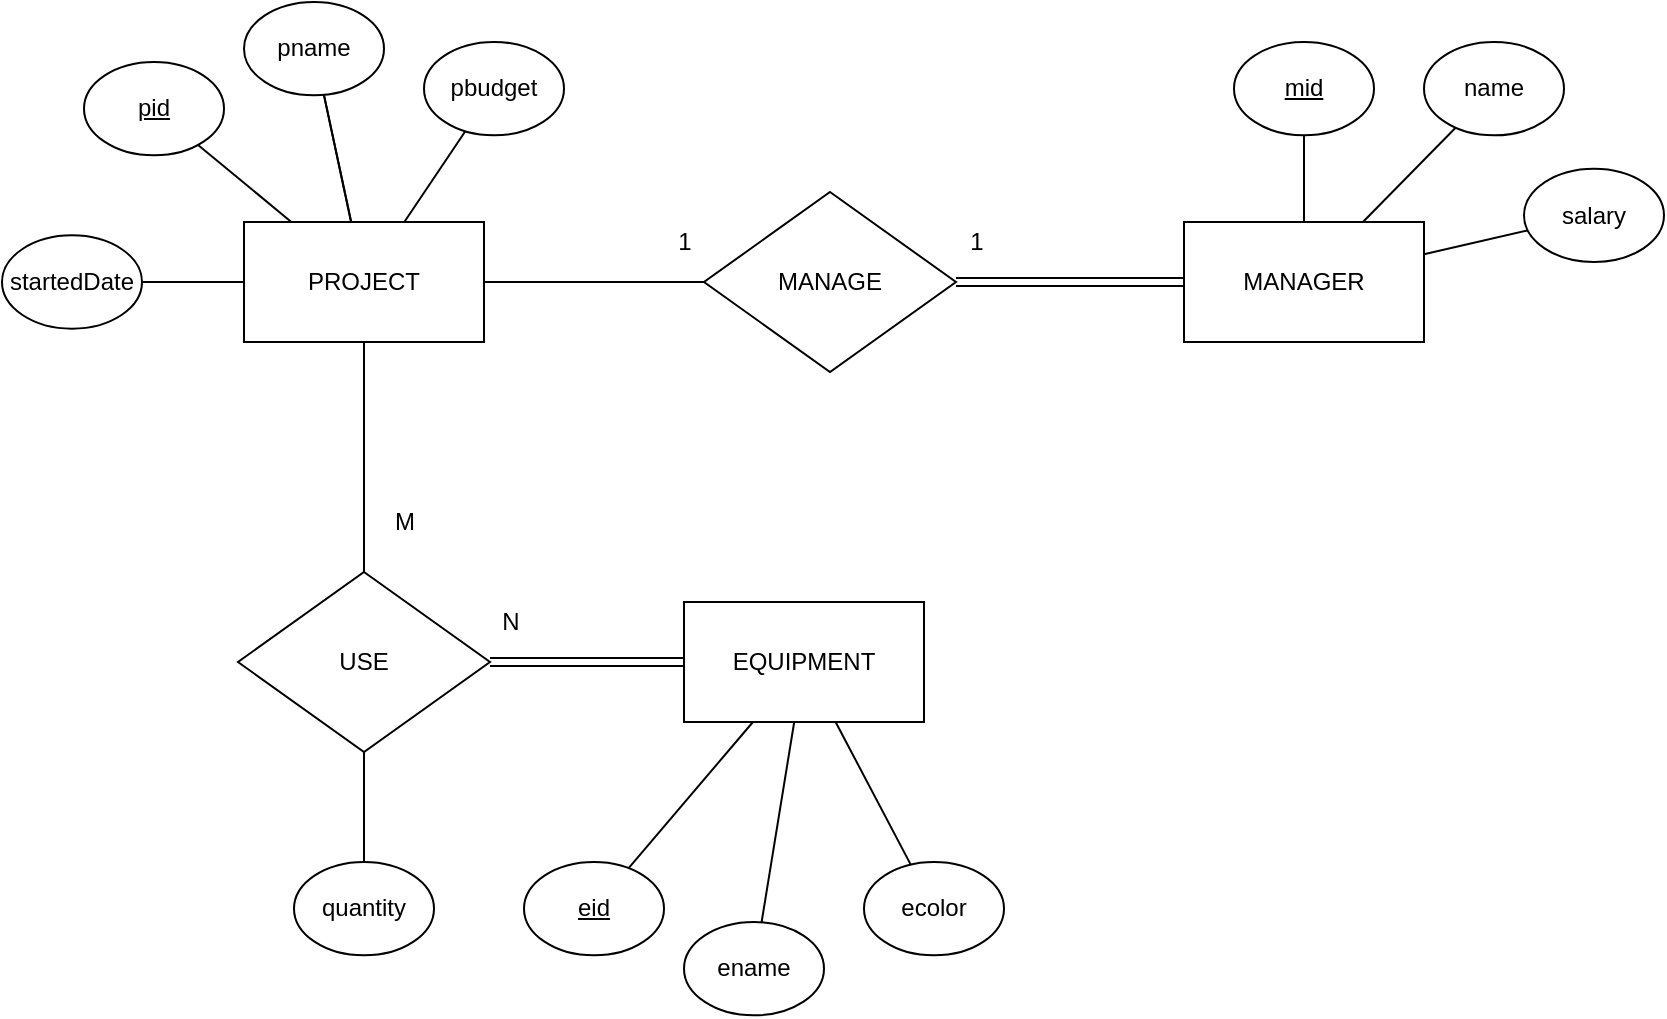 <mxfile version="12.7.9" type="device"><diagram id="FdrdCPG5dhsgVhkCFK-Q" name="Page-1"><mxGraphModel dx="623" dy="1980" grid="1" gridSize="10" guides="1" tooltips="1" connect="1" arrows="1" fold="1" page="1" pageScale="1" pageWidth="827" pageHeight="1169" math="0" shadow="0"><root><mxCell id="0"/><mxCell id="1" parent="0"/><mxCell id="k8iUfhFIdetJakLXaGMr-22" value="" style="rounded=0;orthogonalLoop=1;jettySize=auto;html=1;endArrow=none;endFill=0;" edge="1" parent="1" source="k8iUfhFIdetJakLXaGMr-1" target="k8iUfhFIdetJakLXaGMr-14"><mxGeometry relative="1" as="geometry"><mxPoint x="670" y="-10" as="targetPoint"/></mxGeometry></mxCell><mxCell id="k8iUfhFIdetJakLXaGMr-24" value="" style="edgeStyle=none;rounded=0;orthogonalLoop=1;jettySize=auto;html=1;endArrow=none;endFill=0;" edge="1" parent="1" source="k8iUfhFIdetJakLXaGMr-1" target="k8iUfhFIdetJakLXaGMr-15"><mxGeometry relative="1" as="geometry"><mxPoint x="670" y="-10" as="targetPoint"/></mxGeometry></mxCell><mxCell id="k8iUfhFIdetJakLXaGMr-26" value="" style="edgeStyle=none;rounded=0;orthogonalLoop=1;jettySize=auto;html=1;endArrow=none;endFill=0;" edge="1" parent="1" source="k8iUfhFIdetJakLXaGMr-1" target="k8iUfhFIdetJakLXaGMr-16"><mxGeometry relative="1" as="geometry"><mxPoint x="810" y="100" as="targetPoint"/></mxGeometry></mxCell><mxCell id="k8iUfhFIdetJakLXaGMr-1" value="MANAGER" style="rounded=0;whiteSpace=wrap;html=1;" vertex="1" parent="1"><mxGeometry x="610" y="70" width="120" height="60" as="geometry"/></mxCell><mxCell id="k8iUfhFIdetJakLXaGMr-36" value="" style="edgeStyle=none;rounded=0;orthogonalLoop=1;jettySize=auto;html=1;endArrow=none;endFill=0;" edge="1" parent="1" source="k8iUfhFIdetJakLXaGMr-2" target="k8iUfhFIdetJakLXaGMr-19"><mxGeometry relative="1" as="geometry"><mxPoint x="420" y="400" as="targetPoint"/></mxGeometry></mxCell><mxCell id="k8iUfhFIdetJakLXaGMr-38" value="" style="edgeStyle=none;rounded=0;orthogonalLoop=1;jettySize=auto;html=1;endArrow=none;endFill=0;" edge="1" parent="1" source="k8iUfhFIdetJakLXaGMr-2" target="k8iUfhFIdetJakLXaGMr-18"><mxGeometry relative="1" as="geometry"><mxPoint x="280" y="290" as="targetPoint"/></mxGeometry></mxCell><mxCell id="k8iUfhFIdetJakLXaGMr-40" value="" style="edgeStyle=none;rounded=0;orthogonalLoop=1;jettySize=auto;html=1;endArrow=none;endFill=0;" edge="1" parent="1" source="k8iUfhFIdetJakLXaGMr-2" target="k8iUfhFIdetJakLXaGMr-20"><mxGeometry relative="1" as="geometry"><mxPoint x="560" y="290" as="targetPoint"/></mxGeometry></mxCell><mxCell id="k8iUfhFIdetJakLXaGMr-2" value="EQUIPMENT" style="rounded=0;whiteSpace=wrap;html=1;" vertex="1" parent="1"><mxGeometry x="360" y="260" width="120" height="60" as="geometry"/></mxCell><mxCell id="k8iUfhFIdetJakLXaGMr-6" value="" style="edgeStyle=orthogonalEdgeStyle;rounded=0;orthogonalLoop=1;jettySize=auto;html=1;endArrow=none;endFill=0;" edge="1" parent="1" source="k8iUfhFIdetJakLXaGMr-3"><mxGeometry relative="1" as="geometry"><mxPoint x="265" y="100" as="sourcePoint"/><mxPoint x="375" y="100" as="targetPoint"/></mxGeometry></mxCell><mxCell id="k8iUfhFIdetJakLXaGMr-28" value="" style="edgeStyle=none;rounded=0;orthogonalLoop=1;jettySize=auto;html=1;endArrow=none;endFill=0;" edge="1" parent="1" source="k8iUfhFIdetJakLXaGMr-3" target="k8iUfhFIdetJakLXaGMr-11"><mxGeometry relative="1" as="geometry"><mxPoint x="60" y="100" as="targetPoint"/></mxGeometry></mxCell><mxCell id="k8iUfhFIdetJakLXaGMr-29" value="" style="edgeStyle=none;rounded=0;orthogonalLoop=1;jettySize=auto;html=1;endArrow=none;endFill=0;" edge="1" parent="1" source="k8iUfhFIdetJakLXaGMr-3" target="k8iUfhFIdetJakLXaGMr-12"><mxGeometry relative="1" as="geometry"/></mxCell><mxCell id="k8iUfhFIdetJakLXaGMr-31" value="" style="edgeStyle=none;rounded=0;orthogonalLoop=1;jettySize=auto;html=1;endArrow=none;endFill=0;" edge="1" parent="1" source="k8iUfhFIdetJakLXaGMr-3" target="k8iUfhFIdetJakLXaGMr-42"><mxGeometry relative="1" as="geometry"><mxPoint x="200" y="210" as="targetPoint"/></mxGeometry></mxCell><mxCell id="k8iUfhFIdetJakLXaGMr-32" value="" style="edgeStyle=none;rounded=0;orthogonalLoop=1;jettySize=auto;html=1;endArrow=none;endFill=0;" edge="1" parent="1" source="k8iUfhFIdetJakLXaGMr-3" target="k8iUfhFIdetJakLXaGMr-12"><mxGeometry relative="1" as="geometry"/></mxCell><mxCell id="k8iUfhFIdetJakLXaGMr-34" value="" style="edgeStyle=none;rounded=0;orthogonalLoop=1;jettySize=auto;html=1;endArrow=none;endFill=0;" edge="1" parent="1" source="k8iUfhFIdetJakLXaGMr-3" target="k8iUfhFIdetJakLXaGMr-13"><mxGeometry relative="1" as="geometry"><mxPoint x="60" y="100" as="targetPoint"/></mxGeometry></mxCell><mxCell id="k8iUfhFIdetJakLXaGMr-3" value="PROJECT" style="rounded=0;whiteSpace=wrap;html=1;" vertex="1" parent="1"><mxGeometry x="140" y="70" width="120" height="60" as="geometry"/></mxCell><mxCell id="k8iUfhFIdetJakLXaGMr-8" value="" style="edgeStyle=orthogonalEdgeStyle;rounded=0;orthogonalLoop=1;jettySize=auto;html=1;endArrow=none;endFill=0;shape=link;" edge="1" parent="1" source="k8iUfhFIdetJakLXaGMr-4" target="k8iUfhFIdetJakLXaGMr-1"><mxGeometry relative="1" as="geometry"><mxPoint x="576" y="100" as="targetPoint"/></mxGeometry></mxCell><mxCell id="k8iUfhFIdetJakLXaGMr-4" value="MANAGE" style="rhombus;whiteSpace=wrap;html=1;" vertex="1" parent="1"><mxGeometry x="370" y="55" width="126" height="90" as="geometry"/></mxCell><mxCell id="k8iUfhFIdetJakLXaGMr-9" value="1" style="text;html=1;align=center;verticalAlign=middle;resizable=0;points=[];autosize=1;" vertex="1" parent="1"><mxGeometry x="496" y="70" width="20" height="20" as="geometry"/></mxCell><mxCell id="k8iUfhFIdetJakLXaGMr-10" value="1" style="text;html=1;align=center;verticalAlign=middle;resizable=0;points=[];autosize=1;" vertex="1" parent="1"><mxGeometry x="350" y="70" width="20" height="20" as="geometry"/></mxCell><mxCell id="k8iUfhFIdetJakLXaGMr-11" value="&lt;u&gt;pid&lt;/u&gt;" style="ellipse;whiteSpace=wrap;html=1;" vertex="1" parent="1"><mxGeometry x="60" y="-10" width="70" height="46.67" as="geometry"/></mxCell><mxCell id="k8iUfhFIdetJakLXaGMr-12" value="pname" style="ellipse;whiteSpace=wrap;html=1;" vertex="1" parent="1"><mxGeometry x="140" y="-40" width="70" height="46.67" as="geometry"/></mxCell><mxCell id="k8iUfhFIdetJakLXaGMr-13" value="pbudget" style="ellipse;whiteSpace=wrap;html=1;" vertex="1" parent="1"><mxGeometry x="230" y="-20" width="70" height="46.67" as="geometry"/></mxCell><mxCell id="k8iUfhFIdetJakLXaGMr-14" value="&lt;u&gt;mid&lt;/u&gt;" style="ellipse;whiteSpace=wrap;html=1;" vertex="1" parent="1"><mxGeometry x="635" y="-20" width="70" height="46.67" as="geometry"/></mxCell><mxCell id="k8iUfhFIdetJakLXaGMr-15" value="name" style="ellipse;whiteSpace=wrap;html=1;" vertex="1" parent="1"><mxGeometry x="730" y="-20.0" width="70" height="46.67" as="geometry"/></mxCell><mxCell id="k8iUfhFIdetJakLXaGMr-16" value="salary" style="ellipse;whiteSpace=wrap;html=1;" vertex="1" parent="1"><mxGeometry x="780" y="43.33" width="70" height="46.67" as="geometry"/></mxCell><mxCell id="k8iUfhFIdetJakLXaGMr-18" value="&lt;u&gt;eid&lt;/u&gt;" style="ellipse;whiteSpace=wrap;html=1;" vertex="1" parent="1"><mxGeometry x="280" y="390" width="70" height="46.67" as="geometry"/></mxCell><mxCell id="k8iUfhFIdetJakLXaGMr-19" value="ename" style="ellipse;whiteSpace=wrap;html=1;" vertex="1" parent="1"><mxGeometry x="360" y="420" width="70" height="46.67" as="geometry"/></mxCell><mxCell id="k8iUfhFIdetJakLXaGMr-20" value="ecolor" style="ellipse;whiteSpace=wrap;html=1;" vertex="1" parent="1"><mxGeometry x="450" y="390" width="70" height="46.67" as="geometry"/></mxCell><mxCell id="k8iUfhFIdetJakLXaGMr-48" value="" style="edgeStyle=none;rounded=0;orthogonalLoop=1;jettySize=auto;html=1;endArrow=none;endFill=0;shape=link;" edge="1" parent="1" source="k8iUfhFIdetJakLXaGMr-42" target="k8iUfhFIdetJakLXaGMr-2"><mxGeometry relative="1" as="geometry"><mxPoint x="343" y="290" as="targetPoint"/></mxGeometry></mxCell><mxCell id="k8iUfhFIdetJakLXaGMr-54" value="" style="edgeStyle=none;rounded=0;orthogonalLoop=1;jettySize=auto;html=1;endArrow=none;endFill=0;" edge="1" parent="1" source="k8iUfhFIdetJakLXaGMr-42" target="k8iUfhFIdetJakLXaGMr-52"><mxGeometry relative="1" as="geometry"><mxPoint x="200" y="415" as="targetPoint"/></mxGeometry></mxCell><mxCell id="k8iUfhFIdetJakLXaGMr-42" value="USE" style="rhombus;whiteSpace=wrap;html=1;" vertex="1" parent="1"><mxGeometry x="137" y="245" width="126" height="90" as="geometry"/></mxCell><mxCell id="k8iUfhFIdetJakLXaGMr-51" value="" style="edgeStyle=none;rounded=0;orthogonalLoop=1;jettySize=auto;html=1;endArrow=none;endFill=0;" edge="1" parent="1" source="k8iUfhFIdetJakLXaGMr-50" target="k8iUfhFIdetJakLXaGMr-3"><mxGeometry relative="1" as="geometry"/></mxCell><mxCell id="k8iUfhFIdetJakLXaGMr-50" value="startedDate" style="ellipse;whiteSpace=wrap;html=1;" vertex="1" parent="1"><mxGeometry x="19" y="76.66" width="70" height="46.67" as="geometry"/></mxCell><mxCell id="k8iUfhFIdetJakLXaGMr-52" value="quantity" style="ellipse;whiteSpace=wrap;html=1;" vertex="1" parent="1"><mxGeometry x="165" y="390" width="70" height="46.67" as="geometry"/></mxCell><mxCell id="k8iUfhFIdetJakLXaGMr-55" value="M" style="text;html=1;align=center;verticalAlign=middle;resizable=0;points=[];autosize=1;" vertex="1" parent="1"><mxGeometry x="205" y="210" width="30" height="20" as="geometry"/></mxCell><mxCell id="k8iUfhFIdetJakLXaGMr-56" value="N" style="text;html=1;align=center;verticalAlign=middle;resizable=0;points=[];autosize=1;" vertex="1" parent="1"><mxGeometry x="263" y="260" width="20" height="20" as="geometry"/></mxCell></root></mxGraphModel></diagram></mxfile>